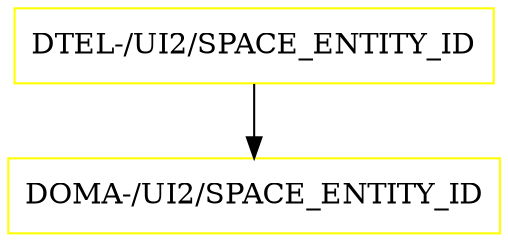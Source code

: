 digraph G {
  "DTEL-/UI2/SPACE_ENTITY_ID" [shape=box,color=yellow];
  "DOMA-/UI2/SPACE_ENTITY_ID" [shape=box,color=yellow,URL="./DOMA_%23UI2%23SPACE_ENTITY_ID.html"];
  "DTEL-/UI2/SPACE_ENTITY_ID" -> "DOMA-/UI2/SPACE_ENTITY_ID";
}
